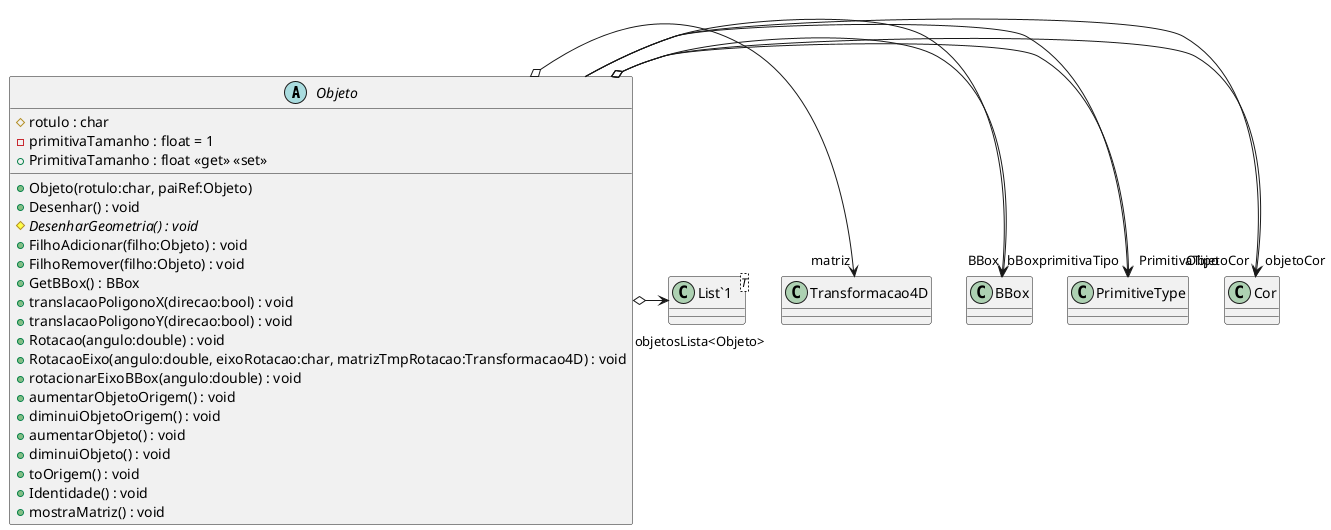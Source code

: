 @startuml
abstract class Objeto {
    # rotulo : char
    - primitivaTamanho : float = 1
    + PrimitivaTamanho : float <<get>> <<set>>
    + Objeto(rotulo:char, paiRef:Objeto)
    + Desenhar() : void
    # {abstract} DesenharGeometria() : void
    + FilhoAdicionar(filho:Objeto) : void
    + FilhoRemover(filho:Objeto) : void
    + GetBBox() : BBox
    + translacaoPoligonoX(direcao:bool) : void
    + translacaoPoligonoY(direcao:bool) : void
    + Rotacao(angulo:double) : void
    + RotacaoEixo(angulo:double, eixoRotacao:char, matrizTmpRotacao:Transformacao4D) : void
    + rotacionarEixoBBox(angulo:double) : void
    + aumentarObjetoOrigem() : void
    + diminuiObjetoOrigem() : void
    + aumentarObjeto() : void
    + diminuiObjeto() : void
    + toOrigem() : void
    + Identidade() : void
    + mostraMatriz() : void
}
class "List`1"<T> {
}
Objeto o-> "objetoCor" Cor
Objeto --> "ObjetoCor" Cor
Objeto o-> "primitivaTipo" PrimitiveType
Objeto --> "PrimitivaTipo" PrimitiveType
Objeto o-> "bBox" BBox
Objeto --> "BBox" BBox
Objeto o-> "matriz" Transformacao4D
Objeto o-> "objetosLista<Objeto>" "List`1"
@enduml

